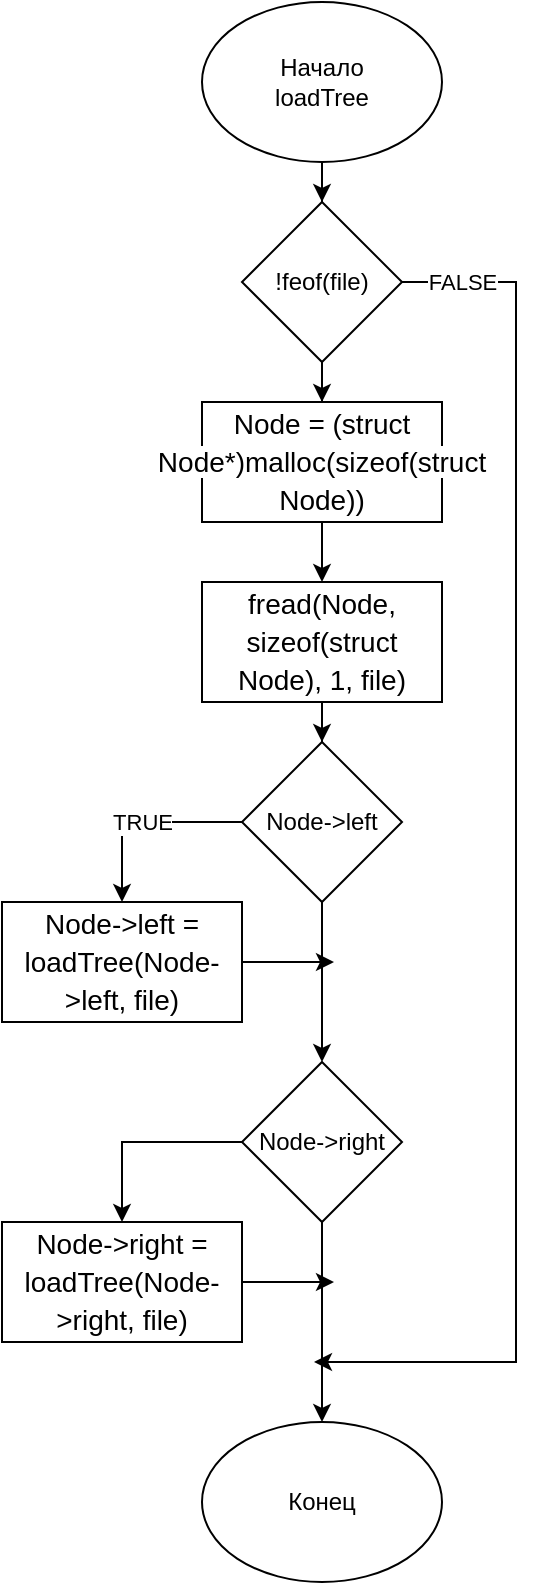 <mxfile version="21.3.0" type="device">
  <diagram name="Страница 1" id="Ca9SqrruQgptpJaOhQNW">
    <mxGraphModel dx="2074" dy="1148" grid="1" gridSize="10" guides="1" tooltips="1" connect="1" arrows="1" fold="1" page="1" pageScale="1" pageWidth="827" pageHeight="1169" math="0" shadow="0">
      <root>
        <mxCell id="0" />
        <mxCell id="1" parent="0" />
        <mxCell id="ovB3ue_GgidQHdCC-Ubo-3" style="edgeStyle=orthogonalEdgeStyle;rounded=0;orthogonalLoop=1;jettySize=auto;html=1;" edge="1" parent="1" source="ovB3ue_GgidQHdCC-Ubo-1" target="ovB3ue_GgidQHdCC-Ubo-2">
          <mxGeometry relative="1" as="geometry" />
        </mxCell>
        <mxCell id="ovB3ue_GgidQHdCC-Ubo-1" value="Начало&lt;br&gt;loadTree" style="ellipse;whiteSpace=wrap;html=1;" vertex="1" parent="1">
          <mxGeometry x="354" y="20" width="120" height="80" as="geometry" />
        </mxCell>
        <mxCell id="ovB3ue_GgidQHdCC-Ubo-21" style="edgeStyle=orthogonalEdgeStyle;rounded=0;orthogonalLoop=1;jettySize=auto;html=1;entryX=0.5;entryY=0;entryDx=0;entryDy=0;" edge="1" parent="1" source="ovB3ue_GgidQHdCC-Ubo-2" target="ovB3ue_GgidQHdCC-Ubo-4">
          <mxGeometry relative="1" as="geometry" />
        </mxCell>
        <mxCell id="ovB3ue_GgidQHdCC-Ubo-22" value="FALSE" style="edgeStyle=orthogonalEdgeStyle;rounded=0;orthogonalLoop=1;jettySize=auto;html=1;" edge="1" parent="1" source="ovB3ue_GgidQHdCC-Ubo-2">
          <mxGeometry x="-0.914" relative="1" as="geometry">
            <mxPoint x="410" y="700" as="targetPoint" />
            <Array as="points">
              <mxPoint x="511" y="160" />
            </Array>
            <mxPoint as="offset" />
          </mxGeometry>
        </mxCell>
        <mxCell id="ovB3ue_GgidQHdCC-Ubo-2" value="!feof(file)" style="rhombus;whiteSpace=wrap;html=1;" vertex="1" parent="1">
          <mxGeometry x="374" y="120" width="80" height="80" as="geometry" />
        </mxCell>
        <mxCell id="ovB3ue_GgidQHdCC-Ubo-7" style="edgeStyle=orthogonalEdgeStyle;rounded=0;orthogonalLoop=1;jettySize=auto;html=1;entryX=0.5;entryY=0;entryDx=0;entryDy=0;" edge="1" parent="1" source="ovB3ue_GgidQHdCC-Ubo-4" target="ovB3ue_GgidQHdCC-Ubo-6">
          <mxGeometry relative="1" as="geometry" />
        </mxCell>
        <mxCell id="ovB3ue_GgidQHdCC-Ubo-4" value="&lt;div style=&quot;font-size: 14px; line-height: 19px;&quot;&gt;&lt;span style=&quot;background-color: rgb(255, 255, 255);&quot;&gt;Node = (struct Node*)malloc(sizeof(struct Node))&lt;/span&gt;&lt;/div&gt;" style="rounded=0;whiteSpace=wrap;html=1;" vertex="1" parent="1">
          <mxGeometry x="354" y="220" width="120" height="60" as="geometry" />
        </mxCell>
        <mxCell id="ovB3ue_GgidQHdCC-Ubo-10" style="edgeStyle=orthogonalEdgeStyle;rounded=0;orthogonalLoop=1;jettySize=auto;html=1;" edge="1" parent="1" source="ovB3ue_GgidQHdCC-Ubo-6" target="ovB3ue_GgidQHdCC-Ubo-9">
          <mxGeometry relative="1" as="geometry" />
        </mxCell>
        <mxCell id="ovB3ue_GgidQHdCC-Ubo-6" value="&lt;div style=&quot;font-size: 14px; line-height: 19px;&quot;&gt;&lt;span style=&quot;background-color: rgb(255, 255, 255);&quot;&gt;fread(Node, sizeof(struct Node), 1, file)&lt;/span&gt;&lt;/div&gt;" style="rounded=0;whiteSpace=wrap;html=1;" vertex="1" parent="1">
          <mxGeometry x="354" y="310" width="120" height="60" as="geometry" />
        </mxCell>
        <mxCell id="ovB3ue_GgidQHdCC-Ubo-12" value="TRUE" style="edgeStyle=orthogonalEdgeStyle;rounded=0;orthogonalLoop=1;jettySize=auto;html=1;entryX=0.5;entryY=0;entryDx=0;entryDy=0;" edge="1" parent="1" source="ovB3ue_GgidQHdCC-Ubo-9" target="ovB3ue_GgidQHdCC-Ubo-11">
          <mxGeometry relative="1" as="geometry">
            <Array as="points">
              <mxPoint x="314" y="430" />
            </Array>
          </mxGeometry>
        </mxCell>
        <mxCell id="ovB3ue_GgidQHdCC-Ubo-14" style="edgeStyle=orthogonalEdgeStyle;rounded=0;orthogonalLoop=1;jettySize=auto;html=1;entryX=0.5;entryY=0;entryDx=0;entryDy=0;" edge="1" parent="1" source="ovB3ue_GgidQHdCC-Ubo-9" target="ovB3ue_GgidQHdCC-Ubo-13">
          <mxGeometry relative="1" as="geometry" />
        </mxCell>
        <mxCell id="ovB3ue_GgidQHdCC-Ubo-9" value="Node-&amp;gt;left" style="rhombus;whiteSpace=wrap;html=1;" vertex="1" parent="1">
          <mxGeometry x="374" y="390" width="80" height="80" as="geometry" />
        </mxCell>
        <mxCell id="ovB3ue_GgidQHdCC-Ubo-15" style="edgeStyle=orthogonalEdgeStyle;rounded=0;orthogonalLoop=1;jettySize=auto;html=1;" edge="1" parent="1" source="ovB3ue_GgidQHdCC-Ubo-11">
          <mxGeometry relative="1" as="geometry">
            <mxPoint x="420" y="500" as="targetPoint" />
          </mxGeometry>
        </mxCell>
        <mxCell id="ovB3ue_GgidQHdCC-Ubo-11" value="&lt;div style=&quot;font-size: 14px; line-height: 19px;&quot;&gt;&lt;span style=&quot;background-color: rgb(255, 255, 255);&quot;&gt;Node-&amp;gt;left = loadTree(Node-&amp;gt;left, file)&lt;/span&gt;&lt;/div&gt;" style="rounded=0;whiteSpace=wrap;html=1;" vertex="1" parent="1">
          <mxGeometry x="254" y="470" width="120" height="60" as="geometry" />
        </mxCell>
        <mxCell id="ovB3ue_GgidQHdCC-Ubo-17" style="edgeStyle=orthogonalEdgeStyle;rounded=0;orthogonalLoop=1;jettySize=auto;html=1;entryX=0.5;entryY=0;entryDx=0;entryDy=0;" edge="1" parent="1" source="ovB3ue_GgidQHdCC-Ubo-13" target="ovB3ue_GgidQHdCC-Ubo-16">
          <mxGeometry relative="1" as="geometry">
            <Array as="points">
              <mxPoint x="314" y="590" />
            </Array>
          </mxGeometry>
        </mxCell>
        <mxCell id="ovB3ue_GgidQHdCC-Ubo-19" style="edgeStyle=orthogonalEdgeStyle;rounded=0;orthogonalLoop=1;jettySize=auto;html=1;" edge="1" parent="1" source="ovB3ue_GgidQHdCC-Ubo-13" target="ovB3ue_GgidQHdCC-Ubo-18">
          <mxGeometry relative="1" as="geometry" />
        </mxCell>
        <mxCell id="ovB3ue_GgidQHdCC-Ubo-13" value="Node-&amp;gt;right" style="rhombus;whiteSpace=wrap;html=1;" vertex="1" parent="1">
          <mxGeometry x="374" y="550" width="80" height="80" as="geometry" />
        </mxCell>
        <mxCell id="ovB3ue_GgidQHdCC-Ubo-20" style="edgeStyle=orthogonalEdgeStyle;rounded=0;orthogonalLoop=1;jettySize=auto;html=1;" edge="1" parent="1" source="ovB3ue_GgidQHdCC-Ubo-16">
          <mxGeometry relative="1" as="geometry">
            <mxPoint x="420" y="660" as="targetPoint" />
          </mxGeometry>
        </mxCell>
        <mxCell id="ovB3ue_GgidQHdCC-Ubo-16" value="&lt;div style=&quot;font-size: 14px; line-height: 19px;&quot;&gt;&lt;span style=&quot;background-color: rgb(255, 255, 255);&quot;&gt;Node-&amp;gt;right = loadTree(Node-&amp;gt;right, file)&lt;/span&gt;&lt;/div&gt;" style="rounded=0;whiteSpace=wrap;html=1;" vertex="1" parent="1">
          <mxGeometry x="254" y="630" width="120" height="60" as="geometry" />
        </mxCell>
        <mxCell id="ovB3ue_GgidQHdCC-Ubo-18" value="Конец" style="ellipse;whiteSpace=wrap;html=1;" vertex="1" parent="1">
          <mxGeometry x="354" y="730" width="120" height="80" as="geometry" />
        </mxCell>
      </root>
    </mxGraphModel>
  </diagram>
</mxfile>

